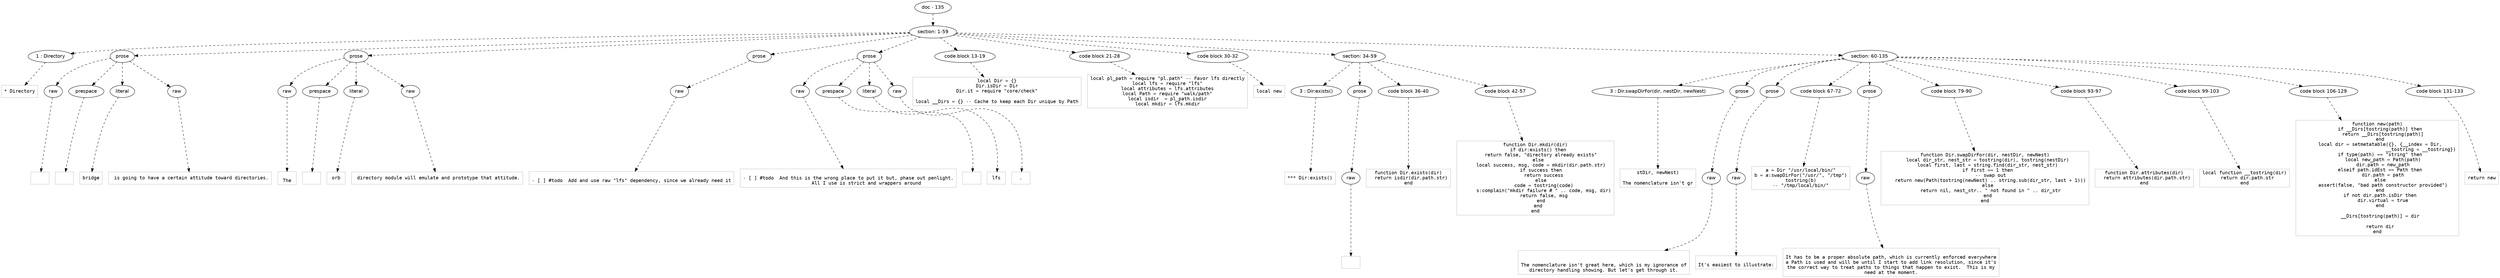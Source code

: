 digraph lpegNode {

node [fontname=Helvetica]
edge [style=dashed]

doc_0 [label="doc - 135"]


doc_0 -> { section_1}
{rank=same; section_1}

section_1 [label="section: 1-59"]


// END RANK doc_0

section_1 -> { header_2 prose_3 prose_4 prose_5 prose_6 codeblock_7 codeblock_8 codeblock_9 section_10 section_11}
{rank=same; header_2 prose_3 prose_4 prose_5 prose_6 codeblock_7 codeblock_8 codeblock_9 section_10 section_11}

header_2 [label="1 : Directory"]

prose_3 [label="prose"]

prose_4 [label="prose"]

prose_5 [label="prose"]

prose_6 [label="prose"]

codeblock_7 [label="code block 13-19"]

codeblock_8 [label="code block 21-28"]

codeblock_9 [label="code block 30-32"]

section_10 [label="section: 34-59"]

section_11 [label="section: 60-135"]


// END RANK section_1

header_2 -> leaf_12
leaf_12  [color=Gray,shape=rectangle,fontname=Inconsolata,label="* Directory"]
// END RANK header_2

prose_3 -> { raw_13 prespace_14 literal_15 raw_16}
{rank=same; raw_13 prespace_14 literal_15 raw_16}

raw_13 [label="raw"]

prespace_14 [label="prespace"]

literal_15 [label="literal"]

raw_16 [label="raw"]


// END RANK prose_3

raw_13 -> leaf_17
leaf_17  [color=Gray,shape=rectangle,fontname=Inconsolata,label="
"]
// END RANK raw_13

prespace_14 -> leaf_18
leaf_18  [color=Gray,shape=rectangle,fontname=Inconsolata,label=""]
// END RANK prespace_14

literal_15 -> leaf_19
leaf_19  [color=Gray,shape=rectangle,fontname=Inconsolata,label="bridge"]
// END RANK literal_15

raw_16 -> leaf_20
leaf_20  [color=Gray,shape=rectangle,fontname=Inconsolata,label=" is going to have a certain attitude toward directories.
"]
// END RANK raw_16

prose_4 -> { raw_21 prespace_22 literal_23 raw_24}
{rank=same; raw_21 prespace_22 literal_23 raw_24}

raw_21 [label="raw"]

prespace_22 [label="prespace"]

literal_23 [label="literal"]

raw_24 [label="raw"]


// END RANK prose_4

raw_21 -> leaf_25
leaf_25  [color=Gray,shape=rectangle,fontname=Inconsolata,label="
The"]
// END RANK raw_21

prespace_22 -> leaf_26
leaf_26  [color=Gray,shape=rectangle,fontname=Inconsolata,label=" "]
// END RANK prespace_22

literal_23 -> leaf_27
leaf_27  [color=Gray,shape=rectangle,fontname=Inconsolata,label="orb"]
// END RANK literal_23

raw_24 -> leaf_28
leaf_28  [color=Gray,shape=rectangle,fontname=Inconsolata,label=" directory module will emulate and prototype that attitude.
"]
// END RANK raw_24

prose_5 -> { raw_29}
{rank=same; raw_29}

raw_29 [label="raw"]


// END RANK prose_5

raw_29 -> leaf_30
leaf_30  [color=Gray,shape=rectangle,fontname=Inconsolata,label="
- [ ] #todo  Add and use raw \"lfs\" dependency, since we already need it
"]
// END RANK raw_29

prose_6 -> { raw_31 prespace_32 literal_33 raw_34}
{rank=same; raw_31 prespace_32 literal_33 raw_34}

raw_31 [label="raw"]

prespace_32 [label="prespace"]

literal_33 [label="literal"]

raw_34 [label="raw"]


// END RANK prose_6

raw_31 -> leaf_35
leaf_35  [color=Gray,shape=rectangle,fontname=Inconsolata,label="
- [ ] #todo  And this is the wrong place to put it but, phase out penlight.
             All I use is strict and wrappers around"]
// END RANK raw_31

prespace_32 -> leaf_36
leaf_36  [color=Gray,shape=rectangle,fontname=Inconsolata,label=" "]
// END RANK prespace_32

literal_33 -> leaf_37
leaf_37  [color=Gray,shape=rectangle,fontname=Inconsolata,label="lfs"]
// END RANK literal_33

raw_34 -> leaf_38
leaf_38  [color=Gray,shape=rectangle,fontname=Inconsolata,label=".
"]
// END RANK raw_34

codeblock_7 -> leaf_39
leaf_39  [color=Gray,shape=rectangle,fontname=Inconsolata,label="local Dir = {}
Dir.isDir = Dir
Dir.it = require \"core/check\"

local __Dirs = {} -- Cache to keep each Dir unique by Path"]
// END RANK codeblock_7

codeblock_8 -> leaf_40
leaf_40  [color=Gray,shape=rectangle,fontname=Inconsolata,label="local pl_path = require \"pl.path\" -- Favor lfs directly
local lfs = require \"lfs\"
local attributes = lfs.attributes
local Path = require \"walk/path\"
local isdir  = pl_path.isdir
local mkdir = lfs.mkdir"]
// END RANK codeblock_8

codeblock_9 -> leaf_41
leaf_41  [color=Gray,shape=rectangle,fontname=Inconsolata,label="local new"]
// END RANK codeblock_9

section_10 -> { header_42 prose_43 codeblock_44 codeblock_45}
{rank=same; header_42 prose_43 codeblock_44 codeblock_45}

header_42 [label="3 : Dir:exists()"]

prose_43 [label="prose"]

codeblock_44 [label="code block 36-40"]

codeblock_45 [label="code block 42-57"]


// END RANK section_10

header_42 -> leaf_46
leaf_46  [color=Gray,shape=rectangle,fontname=Inconsolata,label="*** Dir:exists()"]
// END RANK header_42

prose_43 -> { raw_47}
{rank=same; raw_47}

raw_47 [label="raw"]


// END RANK prose_43

raw_47 -> leaf_48
leaf_48  [color=Gray,shape=rectangle,fontname=Inconsolata,label="
"]
// END RANK raw_47

codeblock_44 -> leaf_49
leaf_49  [color=Gray,shape=rectangle,fontname=Inconsolata,label="function Dir.exists(dir)
  return isdir(dir.path.str)
end"]
// END RANK codeblock_44

codeblock_45 -> leaf_50
leaf_50  [color=Gray,shape=rectangle,fontname=Inconsolata,label="function Dir.mkdir(dir)
  if dir:exists() then
    return false, \"directory already exists\"
  else
    local success, msg, code = mkdir(dir.path.str)
    if success then
      return success
    else
      code = tostring(code)
      s:complain(\"mkdir failure # \" .. code, msg, dir)
      return false, msg
    end
  end
end"]
// END RANK codeblock_45

section_11 -> { header_51 prose_52 prose_53 codeblock_54 prose_55 codeblock_56 codeblock_57 codeblock_58 codeblock_59 codeblock_60}
{rank=same; header_51 prose_52 prose_53 codeblock_54 prose_55 codeblock_56 codeblock_57 codeblock_58 codeblock_59 codeblock_60}

header_51 [label="3 : Dir.swapDirFor(dir, nestDir, newNest)"]

prose_52 [label="prose"]

prose_53 [label="prose"]

codeblock_54 [label="code block 67-72"]

prose_55 [label="prose"]

codeblock_56 [label="code block 79-90"]

codeblock_57 [label="code block 93-97"]

codeblock_58 [label="code block 99-103"]

codeblock_59 [label="code block 106-129"]

codeblock_60 [label="code block 131-133"]


// END RANK section_11

header_51 -> leaf_61
leaf_61  [color=Gray,shape=rectangle,fontname=Inconsolata,label="stDir, newNest)

The nomenclature isn't gr"]
// END RANK header_51

prose_52 -> { raw_62}
{rank=same; raw_62}

raw_62 [label="raw"]


// END RANK prose_52

raw_62 -> leaf_63
leaf_63  [color=Gray,shape=rectangle,fontname=Inconsolata,label="

The nomenclature isn't great here, which is my ignorance of
directory handling showing. But let's get through it.
"]
// END RANK raw_62

prose_53 -> { raw_64}
{rank=same; raw_64}

raw_64 [label="raw"]


// END RANK prose_53

raw_64 -> leaf_65
leaf_65  [color=Gray,shape=rectangle,fontname=Inconsolata,label="
It's easiest to illustrate:
"]
// END RANK raw_64

codeblock_54 -> leaf_66
leaf_66  [color=Gray,shape=rectangle,fontname=Inconsolata,label="a = Dir \"/usr/local/bin/\"
b = a:swapDirFor(\"/usr/\", \"/tmp\")
tostring(b)
-- \"/tmp/local/bin/\""]
// END RANK codeblock_54

prose_55 -> { raw_67}
{rank=same; raw_67}

raw_67 [label="raw"]


// END RANK prose_55

raw_67 -> leaf_68
leaf_68  [color=Gray,shape=rectangle,fontname=Inconsolata,label="
It has to be a proper absolute path, which is currently enforced everywhere
a Path is used and will be until I start to add link resolution, since it's
the correct way to treat paths to things that happen to exist.  This is my
need at the moment.
"]
// END RANK raw_67

codeblock_56 -> leaf_69
leaf_69  [color=Gray,shape=rectangle,fontname=Inconsolata,label="function Dir.swapDirFor(dir, nestDir, newNest)
  local dir_str, nest_str = tostring(dir), tostring(nestDir)
  local first, last = string.find(dir_str, nest_str)
  if first == 1 then
    -- swap out
    return new(Path(tostring(newNest) .. string.sub(dir_str, last + 1)))
  else
    return nil, nest_str.. \" not found in \" .. dir_str
  end
end"]
// END RANK codeblock_56

codeblock_57 -> leaf_70
leaf_70  [color=Gray,shape=rectangle,fontname=Inconsolata,label="function Dir.attributes(dir)
  return attributes(dir.path.str)
end"]
// END RANK codeblock_57

codeblock_58 -> leaf_71
leaf_71  [color=Gray,shape=rectangle,fontname=Inconsolata,label="local function __tostring(dir)
  return dir.path.str
end"]
// END RANK codeblock_58

codeblock_59 -> leaf_72
leaf_72  [color=Gray,shape=rectangle,fontname=Inconsolata,label="function new(path)
  if __Dirs[tostring(path)] then
    return __Dirs[tostring(path)]
  end
  local dir = setmetatable({}, {__index = Dir,
                               __tostring = __tostring})
  if type(path) == \"string\" then
    local new_path = Path(path)
    dir.path = new_path
  elseif path.idEst == Path then
    dir.path = path
  else
    assert(false, \"bad path constructor provided\")
  end
  if not dir.path.isDir then
    dir.virtual = true
  end

  __Dirs[tostring(path)] = dir

  return dir
end"]
// END RANK codeblock_59

codeblock_60 -> leaf_73
leaf_73  [color=Gray,shape=rectangle,fontname=Inconsolata,label="return new"]
// END RANK codeblock_60


}
